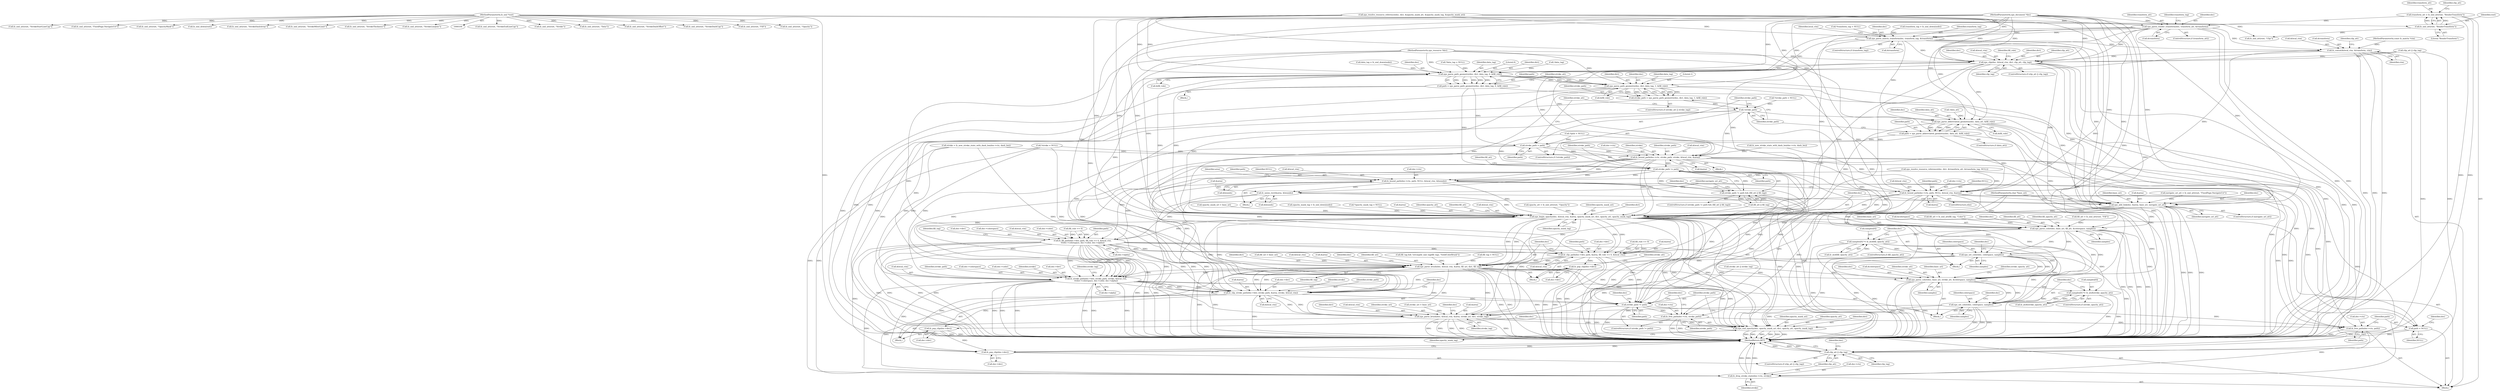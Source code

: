 digraph "0_ghostscript_60dabde18d7fe12b19da8b509bdfee9cc886aafc_3@pointer" {
"1000185" [label="(Call,transform_att = fz_xml_att(root, \"RenderTransform\"))"];
"1000187" [label="(Call,fz_xml_att(root, \"RenderTransform\"))"];
"1000109" [label="(MethodParameterIn,fz_xml *root)"];
"1000652" [label="(Call,xps_parse_render_transform(doc, transform_att, &transform))"];
"1000659" [label="(Call,xps_parse_matrix_transform(doc, transform_tag, &transform))"];
"1000664" [label="(Call,fz_concat(&local_ctm, &transform, ctm))"];
"1000674" [label="(Call,xps_clip(doc, &local_ctm, dict, clip_att, clip_tag))"];
"1000688" [label="(Call,xps_parse_abbreviated_geometry(doc, data_att, &fill_rule))"];
"1000686" [label="(Call,path = xps_parse_abbreviated_geometry(doc, data_att, &fill_rule))"];
"1000722" [label="(Call,stroke_path = path)"];
"1000730" [label="(Call,fz_bound_path(doc->ctx, stroke_path, stroke, &local_ctm, &area))"];
"1000742" [label="(Call,stroke_path != path)"];
"1000741" [label="(Call,stroke_path != path && (fill_att || fill_tag))"];
"1000750" [label="(Call,fz_bound_path(doc->ctx, path, NULL, &local_ctm, &bounds))"];
"1000760" [label="(Call,fz_union_rect(&area, &bounds))"];
"1000778" [label="(Call,xps_add_link(doc, &area, base_uri, navigate_uri_att))"];
"1000784" [label="(Call,xps_begin_opacity(doc, &local_ctm, &area, opacity_mask_uri, dict, opacity_att, opacity_mask_tag))"];
"1000797" [label="(Call,xps_parse_color(doc, base_uri, fill_att, &colorspace, samples))"];
"1000806" [label="(Call,samples[0] *= fz_atof(fill_opacity_att))"];
"1000812" [label="(Call,xps_set_color(doc, colorspace, samples))"];
"1000850" [label="(Call,xps_parse_brush(doc, &local_ctm, &area, fill_uri, dict, fill_tag))"];
"1000866" [label="(Call,xps_parse_color(doc, base_uri, stroke_att, &colorspace, samples))"];
"1000875" [label="(Call,samples[0] *= fz_atof(stroke_opacity_att))"];
"1000881" [label="(Call,xps_set_color(doc, colorspace, samples))"];
"1000915" [label="(Call,xps_parse_brush(doc, &local_ctm, &area, stroke_uri, dict, stroke_tag))"];
"1000928" [label="(Call,xps_end_opacity(doc, opacity_mask_uri, dict, opacity_att, opacity_mask_tag))"];
"1000885" [label="(Call,fz_stroke_path(doc->dev, stroke_path, stroke, &local_ctm,\n\t\t\tdoc->colorspace, doc->color, doc->alpha))"];
"1000905" [label="(Call,fz_clip_stroke_path(doc->dev, stroke_path, &area, stroke, &local_ctm))"];
"1000924" [label="(Call,fz_pop_clip(doc->dev))"];
"1000960" [label="(Call,fz_pop_clip(doc->dev))"];
"1000935" [label="(Call,stroke_path != path)"];
"1000938" [label="(Call,fz_free_path(doc->ctx, stroke_path))"];
"1000943" [label="(Call,fz_free_path(doc->ctx, path))"];
"1000951" [label="(Call,fz_drop_stroke_state(doc->ctx, stroke))"];
"1000816" [label="(Call,fz_fill_path(doc->dev, path, fill_rule == 0, &local_ctm,\n\t\t\tdoc->colorspace, doc->color, doc->alpha))"];
"1000838" [label="(Call,fz_clip_path(doc->dev, path, &area, fill_rule == 0, &local_ctm))"];
"1000859" [label="(Call,fz_pop_clip(doc->dev))"];
"1000948" [label="(Call,path = NULL)"];
"1000766" [label="(Call,fz_bound_path(doc->ctx, path, NULL, &local_ctm, &area))"];
"1000699" [label="(Call,xps_parse_path_geometry(doc, dict, data_tag, 0, &fill_rule))"];
"1000697" [label="(Call,path = xps_parse_path_geometry(doc, dict, data_tag, 0, &fill_rule))"];
"1000712" [label="(Call,xps_parse_path_geometry(doc, dict, data_tag, 1, &fill_rule))"];
"1000710" [label="(Call,stroke_path = xps_parse_path_geometry(doc, dict, data_tag, 1, &fill_rule))"];
"1000720" [label="(Call,!stroke_path)"];
"1000957" [label="(Call,clip_att || clip_tag)"];
"1000422" [label="(Call,fill_tag = NULL)"];
"1000869" [label="(Identifier,stroke_att)"];
"1000227" [label="(Call,fz_xml_att(root, \"StrokeDashCap\"))"];
"1000731" [label="(Call,doc->ctx)"];
"1000700" [label="(Identifier,doc)"];
"1000171" [label="(Call,*path = NULL)"];
"1000686" [label="(Call,path = xps_parse_abbreviated_geometry(doc, data_att, &fill_rule))"];
"1000795" [label="(Identifier,fill_att)"];
"1000202" [label="(Call,fz_xml_att(root, \"Fill\"))"];
"1000930" [label="(Identifier,opacity_mask_uri)"];
"1000786" [label="(Call,&local_ctm)"];
"1000672" [label="(Identifier,clip_att)"];
"1000387" [label="(Call,xps_resolve_resource_reference(doc, dict, &opacity_mask_att, &opacity_mask_tag, &opacity_mask_uri))"];
"1000919" [label="(Call,&area)"];
"1000960" [label="(Call,fz_pop_clip(doc->dev))"];
"1000687" [label="(Identifier,path)"];
"1000689" [label="(Identifier,doc)"];
"1000726" [label="(Call,stroke_att || stroke_tag)"];
"1000829" [label="(Call,doc->color)"];
"1000400" [label="(Call,!data_tag)"];
"1000799" [label="(Identifier,base_uri)"];
"1000925" [label="(Call,doc->dev)"];
"1000868" [label="(Identifier,base_uri)"];
"1000782" [label="(Identifier,base_uri)"];
"1000765" [label="(ControlStructure,else)"];
"1000780" [label="(Call,&area)"];
"1000876" [label="(Call,samples[0])"];
"1000212" [label="(Call,fz_xml_att(root, \"Opacity\"))"];
"1000210" [label="(Call,opacity_att = fz_xml_att(root, \"Opacity\"))"];
"1000783" [label="(Identifier,navigate_uri_att)"];
"1000932" [label="(Identifier,opacity_att)"];
"1000821" [label="(Call,fill_rule == 0)"];
"1000912" [label="(Identifier,stroke)"];
"1000727" [label="(Identifier,stroke_att)"];
"1000922" [label="(Identifier,dict)"];
"1000242" [label="(Call,fz_xml_att(root, \"StrokeStartLineCap\"))"];
"1000884" [label="(Identifier,samples)"];
"1000262" [label="(Call,fz_xml_att(root, \"FixedPage.NavigateUri\"))"];
"1000859" [label="(Call,fz_pop_clip(doc->dev))"];
"1000186" [label="(Identifier,transform_att)"];
"1000674" [label="(Call,xps_clip(doc, &local_ctm, dict, clip_att, clip_tag))"];
"1000336" [label="(Call,fill_uri = base_uri)"];
"1000813" [label="(Identifier,doc)"];
"1000909" [label="(Identifier,stroke_path)"];
"1000785" [label="(Identifier,doc)"];
"1000260" [label="(Call,navigate_uri_att = fz_xml_att(root, \"FixedPage.NavigateUri\"))"];
"1000893" [label="(Call,doc->colorspace)"];
"1000188" [label="(Identifier,root)"];
"1000742" [label="(Call,stroke_path != path)"];
"1000820" [label="(Identifier,path)"];
"1000904" [label="(Block,)"];
"1000187" [label="(Call,fz_xml_att(root, \"RenderTransform\"))"];
"1000723" [label="(Identifier,stroke_path)"];
"1000200" [label="(Call,fill_att = fz_xml_att(root, \"Fill\"))"];
"1000864" [label="(Identifier,stroke_att)"];
"1000106" [label="(MethodParameterIn,const fz_matrix *ctm)"];
"1000950" [label="(Identifier,NULL)"];
"1000949" [label="(Identifier,path)"];
"1000937" [label="(Identifier,path)"];
"1000807" [label="(Call,samples[0])"];
"1000947" [label="(Identifier,path)"];
"1000910" [label="(Call,&area)"];
"1000778" [label="(Call,xps_add_link(doc, &area, base_uri, navigate_uri_att))"];
"1000896" [label="(Call,doc->color)"];
"1000944" [label="(Call,doc->ctx)"];
"1000736" [label="(Call,&local_ctm)"];
"1000890" [label="(Identifier,stroke)"];
"1000722" [label="(Call,stroke_path = path)"];
"1000866" [label="(Call,xps_parse_color(doc, base_uri, stroke_att, &colorspace, samples))"];
"1000815" [label="(Identifier,samples)"];
"1000934" [label="(ControlStructure,if (stroke_path != path))"];
"1000852" [label="(Call,&local_ctm)"];
"1000774" [label="(Call,&area)"];
"1000790" [label="(Identifier,opacity_mask_uri)"];
"1000743" [label="(Identifier,stroke_path)"];
"1000886" [label="(Call,doc->dev)"];
"1000758" [label="(Call,&bounds)"];
"1000217" [label="(Call,fz_xml_att(root, \"OpacityMask\"))"];
"1000836" [label="(Identifier,fill_tag)"];
"1000839" [label="(Call,doc->dev)"];
"1000361" [label="(Call,xps_resolve_resource_reference(doc, dict, &transform_att, &transform_tag, NULL))"];
"1000791" [label="(Identifier,dict)"];
"1000697" [label="(Call,path = xps_parse_path_geometry(doc, dict, data_tag, 0, &fill_rule))"];
"1000955" [label="(Identifier,stroke)"];
"1000744" [label="(Identifier,path)"];
"1000678" [label="(Identifier,dict)"];
"1000817" [label="(Call,doc->dev)"];
"1000763" [label="(Call,&bounds)"];
"1000716" [label="(Literal,1)"];
"1000708" [label="(Identifier,stroke_att)"];
"1000838" [label="(Call,fz_clip_path(doc->dev, path, &area, fill_rule == 0, &local_ctm))"];
"1000903" [label="(Identifier,stroke_tag)"];
"1000268" [label="(Call,fz_xml_down(root))"];
"1000933" [label="(Identifier,opacity_mask_tag)"];
"1000684" [label="(ControlStructure,if (data_att))"];
"1000666" [label="(Identifier,local_ctm)"];
"1000751" [label="(Call,doc->ctx)"];
"1000688" [label="(Call,xps_parse_abbreviated_geometry(doc, data_att, &fill_rule))"];
"1000662" [label="(Call,&transform)"];
"1000676" [label="(Call,&local_ctm)"];
"1000691" [label="(Call,&fill_rule)"];
"1000810" [label="(Call,fz_atof(fill_opacity_att))"];
"1000696" [label="(Block,)"];
"1000854" [label="(Call,&area)"];
"1000766" [label="(Call,fz_bound_path(doc->ctx, path, NULL, &local_ctm, &area))"];
"1000710" [label="(Call,stroke_path = xps_parse_path_geometry(doc, dict, data_tag, 1, &fill_rule))"];
"1000175" [label="(Call,*stroke_path = NULL)"];
"1000657" [label="(ControlStructure,if (transform_tag))"];
"1000929" [label="(Identifier,doc)"];
"1000342" [label="(Call,opacity_mask_uri = base_uri)"];
"1000712" [label="(Call,xps_parse_path_geometry(doc, dict, data_tag, 1, &fill_rule))"];
"1000883" [label="(Identifier,colorspace)"];
"1000745" [label="(Call,fill_att || fill_tag)"];
"1000762" [label="(Identifier,area)"];
"1000292" [label="(Call,opacity_mask_tag = fz_xml_down(node))"];
"1000717" [label="(Call,&fill_rule)"];
"1000754" [label="(Identifier,path)"];
"1000891" [label="(Call,&local_ctm)"];
"1000845" [label="(Call,fill_rule == 0)"];
"1000713" [label="(Identifier,doc)"];
"1000704" [label="(Call,&fill_rule)"];
"1000485" [label="(Call,stroke = fz_new_stroke_state_with_dash_len(doc->ctx, dash_len))"];
"1000143" [label="(Call,*opacity_mask_tag = NULL)"];
"1000665" [label="(Call,&local_ctm)"];
"1000724" [label="(Identifier,path)"];
"1000777" [label="(Identifier,navigate_uri_att)"];
"1000654" [label="(Identifier,transform_att)"];
"1000861" [label="(Identifier,doc)"];
"1000942" [label="(Identifier,stroke_path)"];
"1000915" [label="(Call,xps_parse_brush(doc, &local_ctm, &area, stroke_uri, dict, stroke_tag))"];
"1000222" [label="(Call,fz_xml_att(root, \"StrokeDashArray\"))"];
"1000680" [label="(Identifier,clip_tag)"];
"1000719" [label="(ControlStructure,if (!stroke_path))"];
"1000720" [label="(Call,!stroke_path)"];
"1000748" [label="(Block,)"];
"1000735" [label="(Identifier,stroke)"];
"1000945" [label="(Identifier,doc)"];
"1000772" [label="(Call,&local_ctm)"];
"1000711" [label="(Identifier,stroke_path)"];
"1000729" [label="(Block,)"];
"1000875" [label="(Call,samples[0] *= fz_atof(stroke_opacity_att))"];
"1000887" [label="(Identifier,doc)"];
"1000906" [label="(Call,doc->dev)"];
"1000740" [label="(ControlStructure,if (stroke_path != path && (fill_att || fill_tag)))"];
"1000837" [label="(Block,)"];
"1000940" [label="(Identifier,doc)"];
"1000109" [label="(MethodParameterIn,fz_xml *root)"];
"1000928" [label="(Call,xps_end_opacity(doc, opacity_mask_uri, dict, opacity_att, opacity_mask_tag))"];
"1000682" [label="(Identifier,fill_rule)"];
"1000252" [label="(Call,fz_xml_att(root, \"StrokeMiterLimit\"))"];
"1000755" [label="(Identifier,NULL)"];
"1000801" [label="(Call,&colorspace)"];
"1000826" [label="(Call,doc->colorspace)"];
"1000339" [label="(Call,stroke_uri = base_uri)"];
"1000690" [label="(Identifier,data_att)"];
"1000850" [label="(Call,xps_parse_brush(doc, &local_ctm, &area, fill_uri, dict, fill_tag))"];
"1000804" [label="(ControlStructure,if (fill_opacity_att))"];
"1000926" [label="(Identifier,doc)"];
"1000741" [label="(Call,stroke_path != path && (fill_att || fill_tag))"];
"1000905" [label="(Call,fz_clip_stroke_path(doc->dev, stroke_path, &area, stroke, &local_ctm))"];
"1000752" [label="(Identifier,doc)"];
"1000952" [label="(Call,doc->ctx)"];
"1000699" [label="(Call,xps_parse_path_geometry(doc, dict, data_tag, 0, &fill_rule))"];
"1000734" [label="(Identifier,stroke_path)"];
"1000164" [label="(Call,*stroke = NULL)"];
"1000750" [label="(Call,fz_bound_path(doc->ctx, path, NULL, &local_ctm, &bounds))"];
"1000779" [label="(Identifier,doc)"];
"1000706" [label="(ControlStructure,if (stroke_att || stroke_tag))"];
"1000698" [label="(Identifier,path)"];
"1000669" [label="(Identifier,ctm)"];
"1000332" [label="(Call,data_tag = fz_xml_down(node))"];
"1000865" [label="(Block,)"];
"1000192" [label="(Call,fz_xml_att(root, \"Clip\"))"];
"1000667" [label="(Call,&transform)"];
"1000818" [label="(Identifier,doc)"];
"1000784" [label="(Call,xps_begin_opacity(doc, &local_ctm, &area, opacity_mask_uri, dict, opacity_att, opacity_mask_tag))"];
"1000105" [label="(MethodParameterIn,xps_document *doc)"];
"1000948" [label="(Call,path = NULL)"];
"1000899" [label="(Call,doc->alpha)"];
"1000257" [label="(Call,fz_xml_att(root, \"StrokeThickness\"))"];
"1000879" [label="(Call,fz_atof(stroke_opacity_att))"];
"1000761" [label="(Call,&area)"];
"1000417" [label="(Call,fill_att = fz_xml_att(fill_tag, \"Color\"))"];
"1000953" [label="(Identifier,doc)"];
"1000131" [label="(Call,*data_tag = NULL)"];
"1000889" [label="(Identifier,stroke_path)"];
"1000951" [label="(Call,fz_drop_stroke_state(doc->ctx, stroke))"];
"1000793" [label="(Identifier,opacity_mask_tag)"];
"1000848" [label="(Call,&local_ctm)"];
"1000939" [label="(Call,doc->ctx)"];
"1000923" [label="(Identifier,stroke_tag)"];
"1000123" [label="(Call,*transform_tag = NULL)"];
"1000398" [label="(Call,!data_att)"];
"1000816" [label="(Call,fz_fill_path(doc->dev, path, fill_rule == 0, &local_ctm,\n\t\t\tdoc->colorspace, doc->color, doc->alpha))"];
"1000856" [label="(Identifier,fill_uri)"];
"1000788" [label="(Call,&area)"];
"1000792" [label="(Identifier,opacity_att)"];
"1000798" [label="(Identifier,doc)"];
"1000702" [label="(Identifier,data_tag)"];
"1000924" [label="(Call,fz_pop_clip(doc->dev))"];
"1000237" [label="(Call,fz_xml_att(root, \"StrokeEndLineCap\"))"];
"1000882" [label="(Identifier,doc)"];
"1000703" [label="(Literal,0)"];
"1000814" [label="(Identifier,colorspace)"];
"1000881" [label="(Call,xps_set_color(doc, colorspace, samples))"];
"1000916" [label="(Identifier,doc)"];
"1000207" [label="(Call,fz_xml_att(root, \"Stroke\"))"];
"1000943" [label="(Call,fz_free_path(doc->ctx, path))"];
"1000800" [label="(Identifier,fill_att)"];
"1000185" [label="(Call,transform_att = fz_xml_att(root, \"RenderTransform\"))"];
"1000770" [label="(Identifier,path)"];
"1000885" [label="(Call,fz_stroke_path(doc->dev, stroke_path, stroke, &local_ctm,\n\t\t\tdoc->colorspace, doc->color, doc->alpha))"];
"1000858" [label="(Identifier,fill_tag)"];
"1000760" [label="(Call,fz_union_rect(&area, &bounds))"];
"1000805" [label="(Identifier,fill_opacity_att)"];
"1000404" [label="(Call,fill_tag && !strcmp(fz_xml_tag(fill_tag), \"SolidColorBrush\"))"];
"1000730" [label="(Call,fz_bound_path(doc->ctx, stroke_path, stroke, &local_ctm, &area))"];
"1000832" [label="(Call,doc->alpha)"];
"1000652" [label="(Call,xps_parse_render_transform(doc, transform_att, &transform))"];
"1000659" [label="(Call,xps_parse_matrix_transform(doc, transform_tag, &transform))"];
"1000664" [label="(Call,fz_concat(&local_ctm, &transform, ctm))"];
"1000197" [label="(Call,fz_xml_att(root, \"Data\"))"];
"1000660" [label="(Identifier,doc)"];
"1000958" [label="(Identifier,clip_att)"];
"1000796" [label="(Block,)"];
"1000806" [label="(Call,samples[0] *= fz_atof(fill_opacity_att))"];
"1000803" [label="(Identifier,samples)"];
"1000913" [label="(Call,&local_ctm)"];
"1000189" [label="(Literal,\"RenderTransform\")"];
"1000961" [label="(Call,doc->dev)"];
"1000232" [label="(Call,fz_xml_att(root, \"StrokeDashOffset\"))"];
"1000959" [label="(Identifier,clip_tag)"];
"1000873" [label="(ControlStructure,if (stroke_opacity_att))"];
"1000282" [label="(Call,transform_tag = fz_xml_down(node))"];
"1000851" [label="(Identifier,doc)"];
"1000964" [label="(MethodReturn,RET)"];
"1000714" [label="(Identifier,dict)"];
"1000936" [label="(Identifier,stroke_path)"];
"1000872" [label="(Identifier,samples)"];
"1000962" [label="(Identifier,doc)"];
"1000107" [label="(MethodParameterIn,char *base_uri)"];
"1000671" [label="(Call,clip_att || clip_tag)"];
"1000655" [label="(Call,&transform)"];
"1000746" [label="(Identifier,fill_att)"];
"1000917" [label="(Call,&local_ctm)"];
"1000767" [label="(Call,doc->ctx)"];
"1000721" [label="(Identifier,stroke_path)"];
"1000957" [label="(Call,clip_att || clip_tag)"];
"1000191" [label="(Identifier,clip_att)"];
"1000650" [label="(ControlStructure,if (transform_att))"];
"1000935" [label="(Call,stroke_path != path)"];
"1000797" [label="(Call,xps_parse_color(doc, base_uri, fill_att, &colorspace, samples))"];
"1000658" [label="(Identifier,transform_tag)"];
"1000661" [label="(Identifier,transform_tag)"];
"1000756" [label="(Call,&local_ctm)"];
"1000874" [label="(Identifier,stroke_opacity_att)"];
"1000931" [label="(Identifier,dict)"];
"1000247" [label="(Call,fz_xml_att(root, \"StrokeLineJoin\"))"];
"1000771" [label="(Identifier,NULL)"];
"1000843" [label="(Call,&area)"];
"1000857" [label="(Identifier,dict)"];
"1000867" [label="(Identifier,doc)"];
"1000824" [label="(Call,&local_ctm)"];
"1000701" [label="(Identifier,dict)"];
"1000842" [label="(Identifier,path)"];
"1000860" [label="(Call,doc->dev)"];
"1000679" [label="(Identifier,clip_att)"];
"1000108" [label="(MethodParameterIn,xps_resource *dict)"];
"1000738" [label="(Call,&area)"];
"1000938" [label="(Call,fz_free_path(doc->ctx, stroke_path))"];
"1000870" [label="(Call,&colorspace)"];
"1000921" [label="(Identifier,stroke_uri)"];
"1000670" [label="(ControlStructure,if (clip_att || clip_tag))"];
"1000675" [label="(Identifier,doc)"];
"1000487" [label="(Call,fz_new_stroke_state_with_dash_len(doc->ctx, dash_len))"];
"1000653" [label="(Identifier,doc)"];
"1000956" [label="(ControlStructure,if (clip_att || clip_tag))"];
"1000715" [label="(Identifier,data_tag)"];
"1000812" [label="(Call,xps_set_color(doc, colorspace, samples))"];
"1000776" [label="(ControlStructure,if (navigate_uri_att))"];
"1000110" [label="(Block,)"];
"1000185" -> "1000110"  [label="AST: "];
"1000185" -> "1000187"  [label="CFG: "];
"1000186" -> "1000185"  [label="AST: "];
"1000187" -> "1000185"  [label="AST: "];
"1000191" -> "1000185"  [label="CFG: "];
"1000185" -> "1000964"  [label="DDG: "];
"1000185" -> "1000964"  [label="DDG: "];
"1000187" -> "1000185"  [label="DDG: "];
"1000187" -> "1000185"  [label="DDG: "];
"1000185" -> "1000652"  [label="DDG: "];
"1000187" -> "1000189"  [label="CFG: "];
"1000188" -> "1000187"  [label="AST: "];
"1000189" -> "1000187"  [label="AST: "];
"1000109" -> "1000187"  [label="DDG: "];
"1000187" -> "1000192"  [label="DDG: "];
"1000109" -> "1000104"  [label="AST: "];
"1000109" -> "1000964"  [label="DDG: "];
"1000109" -> "1000192"  [label="DDG: "];
"1000109" -> "1000197"  [label="DDG: "];
"1000109" -> "1000202"  [label="DDG: "];
"1000109" -> "1000207"  [label="DDG: "];
"1000109" -> "1000212"  [label="DDG: "];
"1000109" -> "1000217"  [label="DDG: "];
"1000109" -> "1000222"  [label="DDG: "];
"1000109" -> "1000227"  [label="DDG: "];
"1000109" -> "1000232"  [label="DDG: "];
"1000109" -> "1000237"  [label="DDG: "];
"1000109" -> "1000242"  [label="DDG: "];
"1000109" -> "1000247"  [label="DDG: "];
"1000109" -> "1000252"  [label="DDG: "];
"1000109" -> "1000257"  [label="DDG: "];
"1000109" -> "1000262"  [label="DDG: "];
"1000109" -> "1000268"  [label="DDG: "];
"1000652" -> "1000650"  [label="AST: "];
"1000652" -> "1000655"  [label="CFG: "];
"1000653" -> "1000652"  [label="AST: "];
"1000654" -> "1000652"  [label="AST: "];
"1000655" -> "1000652"  [label="AST: "];
"1000658" -> "1000652"  [label="CFG: "];
"1000652" -> "1000964"  [label="DDG: "];
"1000652" -> "1000964"  [label="DDG: "];
"1000387" -> "1000652"  [label="DDG: "];
"1000105" -> "1000652"  [label="DDG: "];
"1000652" -> "1000659"  [label="DDG: "];
"1000652" -> "1000659"  [label="DDG: "];
"1000652" -> "1000664"  [label="DDG: "];
"1000652" -> "1000674"  [label="DDG: "];
"1000652" -> "1000688"  [label="DDG: "];
"1000652" -> "1000699"  [label="DDG: "];
"1000652" -> "1000778"  [label="DDG: "];
"1000652" -> "1000784"  [label="DDG: "];
"1000659" -> "1000657"  [label="AST: "];
"1000659" -> "1000662"  [label="CFG: "];
"1000660" -> "1000659"  [label="AST: "];
"1000661" -> "1000659"  [label="AST: "];
"1000662" -> "1000659"  [label="AST: "];
"1000666" -> "1000659"  [label="CFG: "];
"1000659" -> "1000964"  [label="DDG: "];
"1000659" -> "1000964"  [label="DDG: "];
"1000387" -> "1000659"  [label="DDG: "];
"1000105" -> "1000659"  [label="DDG: "];
"1000282" -> "1000659"  [label="DDG: "];
"1000123" -> "1000659"  [label="DDG: "];
"1000659" -> "1000664"  [label="DDG: "];
"1000659" -> "1000674"  [label="DDG: "];
"1000659" -> "1000688"  [label="DDG: "];
"1000659" -> "1000699"  [label="DDG: "];
"1000659" -> "1000778"  [label="DDG: "];
"1000659" -> "1000784"  [label="DDG: "];
"1000664" -> "1000110"  [label="AST: "];
"1000664" -> "1000669"  [label="CFG: "];
"1000665" -> "1000664"  [label="AST: "];
"1000667" -> "1000664"  [label="AST: "];
"1000669" -> "1000664"  [label="AST: "];
"1000672" -> "1000664"  [label="CFG: "];
"1000664" -> "1000964"  [label="DDG: "];
"1000664" -> "1000964"  [label="DDG: "];
"1000664" -> "1000964"  [label="DDG: "];
"1000106" -> "1000664"  [label="DDG: "];
"1000664" -> "1000674"  [label="DDG: "];
"1000664" -> "1000730"  [label="DDG: "];
"1000664" -> "1000766"  [label="DDG: "];
"1000674" -> "1000670"  [label="AST: "];
"1000674" -> "1000680"  [label="CFG: "];
"1000675" -> "1000674"  [label="AST: "];
"1000676" -> "1000674"  [label="AST: "];
"1000678" -> "1000674"  [label="AST: "];
"1000679" -> "1000674"  [label="AST: "];
"1000680" -> "1000674"  [label="AST: "];
"1000682" -> "1000674"  [label="CFG: "];
"1000674" -> "1000964"  [label="DDG: "];
"1000387" -> "1000674"  [label="DDG: "];
"1000387" -> "1000674"  [label="DDG: "];
"1000105" -> "1000674"  [label="DDG: "];
"1000108" -> "1000674"  [label="DDG: "];
"1000671" -> "1000674"  [label="DDG: "];
"1000671" -> "1000674"  [label="DDG: "];
"1000674" -> "1000688"  [label="DDG: "];
"1000674" -> "1000699"  [label="DDG: "];
"1000674" -> "1000699"  [label="DDG: "];
"1000674" -> "1000730"  [label="DDG: "];
"1000674" -> "1000766"  [label="DDG: "];
"1000674" -> "1000778"  [label="DDG: "];
"1000674" -> "1000784"  [label="DDG: "];
"1000674" -> "1000784"  [label="DDG: "];
"1000674" -> "1000957"  [label="DDG: "];
"1000674" -> "1000957"  [label="DDG: "];
"1000688" -> "1000686"  [label="AST: "];
"1000688" -> "1000691"  [label="CFG: "];
"1000689" -> "1000688"  [label="AST: "];
"1000690" -> "1000688"  [label="AST: "];
"1000691" -> "1000688"  [label="AST: "];
"1000686" -> "1000688"  [label="CFG: "];
"1000688" -> "1000964"  [label="DDG: "];
"1000688" -> "1000964"  [label="DDG: "];
"1000688" -> "1000686"  [label="DDG: "];
"1000688" -> "1000686"  [label="DDG: "];
"1000688" -> "1000686"  [label="DDG: "];
"1000387" -> "1000688"  [label="DDG: "];
"1000105" -> "1000688"  [label="DDG: "];
"1000398" -> "1000688"  [label="DDG: "];
"1000688" -> "1000778"  [label="DDG: "];
"1000688" -> "1000784"  [label="DDG: "];
"1000686" -> "1000684"  [label="AST: "];
"1000687" -> "1000686"  [label="AST: "];
"1000721" -> "1000686"  [label="CFG: "];
"1000686" -> "1000964"  [label="DDG: "];
"1000686" -> "1000722"  [label="DDG: "];
"1000686" -> "1000742"  [label="DDG: "];
"1000686" -> "1000766"  [label="DDG: "];
"1000722" -> "1000719"  [label="AST: "];
"1000722" -> "1000724"  [label="CFG: "];
"1000723" -> "1000722"  [label="AST: "];
"1000724" -> "1000722"  [label="AST: "];
"1000727" -> "1000722"  [label="CFG: "];
"1000171" -> "1000722"  [label="DDG: "];
"1000697" -> "1000722"  [label="DDG: "];
"1000722" -> "1000730"  [label="DDG: "];
"1000722" -> "1000885"  [label="DDG: "];
"1000722" -> "1000905"  [label="DDG: "];
"1000722" -> "1000935"  [label="DDG: "];
"1000730" -> "1000729"  [label="AST: "];
"1000730" -> "1000738"  [label="CFG: "];
"1000731" -> "1000730"  [label="AST: "];
"1000734" -> "1000730"  [label="AST: "];
"1000735" -> "1000730"  [label="AST: "];
"1000736" -> "1000730"  [label="AST: "];
"1000738" -> "1000730"  [label="AST: "];
"1000743" -> "1000730"  [label="CFG: "];
"1000730" -> "1000964"  [label="DDG: "];
"1000487" -> "1000730"  [label="DDG: "];
"1000720" -> "1000730"  [label="DDG: "];
"1000485" -> "1000730"  [label="DDG: "];
"1000164" -> "1000730"  [label="DDG: "];
"1000730" -> "1000742"  [label="DDG: "];
"1000730" -> "1000750"  [label="DDG: "];
"1000730" -> "1000750"  [label="DDG: "];
"1000730" -> "1000760"  [label="DDG: "];
"1000730" -> "1000778"  [label="DDG: "];
"1000730" -> "1000784"  [label="DDG: "];
"1000730" -> "1000784"  [label="DDG: "];
"1000730" -> "1000885"  [label="DDG: "];
"1000730" -> "1000905"  [label="DDG: "];
"1000730" -> "1000938"  [label="DDG: "];
"1000730" -> "1000943"  [label="DDG: "];
"1000730" -> "1000951"  [label="DDG: "];
"1000742" -> "1000741"  [label="AST: "];
"1000742" -> "1000744"  [label="CFG: "];
"1000743" -> "1000742"  [label="AST: "];
"1000744" -> "1000742"  [label="AST: "];
"1000746" -> "1000742"  [label="CFG: "];
"1000741" -> "1000742"  [label="CFG: "];
"1000742" -> "1000741"  [label="DDG: "];
"1000742" -> "1000741"  [label="DDG: "];
"1000697" -> "1000742"  [label="DDG: "];
"1000171" -> "1000742"  [label="DDG: "];
"1000742" -> "1000750"  [label="DDG: "];
"1000742" -> "1000816"  [label="DDG: "];
"1000742" -> "1000838"  [label="DDG: "];
"1000742" -> "1000885"  [label="DDG: "];
"1000742" -> "1000905"  [label="DDG: "];
"1000742" -> "1000935"  [label="DDG: "];
"1000742" -> "1000935"  [label="DDG: "];
"1000741" -> "1000740"  [label="AST: "];
"1000741" -> "1000745"  [label="CFG: "];
"1000745" -> "1000741"  [label="AST: "];
"1000752" -> "1000741"  [label="CFG: "];
"1000777" -> "1000741"  [label="CFG: "];
"1000741" -> "1000964"  [label="DDG: "];
"1000741" -> "1000964"  [label="DDG: "];
"1000745" -> "1000741"  [label="DDG: "];
"1000745" -> "1000741"  [label="DDG: "];
"1000750" -> "1000748"  [label="AST: "];
"1000750" -> "1000758"  [label="CFG: "];
"1000751" -> "1000750"  [label="AST: "];
"1000754" -> "1000750"  [label="AST: "];
"1000755" -> "1000750"  [label="AST: "];
"1000756" -> "1000750"  [label="AST: "];
"1000758" -> "1000750"  [label="AST: "];
"1000762" -> "1000750"  [label="CFG: "];
"1000750" -> "1000964"  [label="DDG: "];
"1000361" -> "1000750"  [label="DDG: "];
"1000750" -> "1000760"  [label="DDG: "];
"1000750" -> "1000784"  [label="DDG: "];
"1000750" -> "1000816"  [label="DDG: "];
"1000750" -> "1000838"  [label="DDG: "];
"1000750" -> "1000935"  [label="DDG: "];
"1000750" -> "1000938"  [label="DDG: "];
"1000750" -> "1000943"  [label="DDG: "];
"1000750" -> "1000948"  [label="DDG: "];
"1000760" -> "1000748"  [label="AST: "];
"1000760" -> "1000763"  [label="CFG: "];
"1000761" -> "1000760"  [label="AST: "];
"1000763" -> "1000760"  [label="AST: "];
"1000777" -> "1000760"  [label="CFG: "];
"1000760" -> "1000964"  [label="DDG: "];
"1000760" -> "1000964"  [label="DDG: "];
"1000760" -> "1000778"  [label="DDG: "];
"1000760" -> "1000784"  [label="DDG: "];
"1000778" -> "1000776"  [label="AST: "];
"1000778" -> "1000783"  [label="CFG: "];
"1000779" -> "1000778"  [label="AST: "];
"1000780" -> "1000778"  [label="AST: "];
"1000782" -> "1000778"  [label="AST: "];
"1000783" -> "1000778"  [label="AST: "];
"1000785" -> "1000778"  [label="CFG: "];
"1000778" -> "1000964"  [label="DDG: "];
"1000778" -> "1000964"  [label="DDG: "];
"1000778" -> "1000964"  [label="DDG: "];
"1000699" -> "1000778"  [label="DDG: "];
"1000387" -> "1000778"  [label="DDG: "];
"1000712" -> "1000778"  [label="DDG: "];
"1000105" -> "1000778"  [label="DDG: "];
"1000766" -> "1000778"  [label="DDG: "];
"1000107" -> "1000778"  [label="DDG: "];
"1000260" -> "1000778"  [label="DDG: "];
"1000778" -> "1000784"  [label="DDG: "];
"1000778" -> "1000784"  [label="DDG: "];
"1000778" -> "1000797"  [label="DDG: "];
"1000778" -> "1000866"  [label="DDG: "];
"1000784" -> "1000110"  [label="AST: "];
"1000784" -> "1000793"  [label="CFG: "];
"1000785" -> "1000784"  [label="AST: "];
"1000786" -> "1000784"  [label="AST: "];
"1000788" -> "1000784"  [label="AST: "];
"1000790" -> "1000784"  [label="AST: "];
"1000791" -> "1000784"  [label="AST: "];
"1000792" -> "1000784"  [label="AST: "];
"1000793" -> "1000784"  [label="AST: "];
"1000795" -> "1000784"  [label="CFG: "];
"1000784" -> "1000964"  [label="DDG: "];
"1000784" -> "1000964"  [label="DDG: "];
"1000784" -> "1000964"  [label="DDG: "];
"1000699" -> "1000784"  [label="DDG: "];
"1000699" -> "1000784"  [label="DDG: "];
"1000387" -> "1000784"  [label="DDG: "];
"1000387" -> "1000784"  [label="DDG: "];
"1000712" -> "1000784"  [label="DDG: "];
"1000712" -> "1000784"  [label="DDG: "];
"1000105" -> "1000784"  [label="DDG: "];
"1000766" -> "1000784"  [label="DDG: "];
"1000766" -> "1000784"  [label="DDG: "];
"1000342" -> "1000784"  [label="DDG: "];
"1000108" -> "1000784"  [label="DDG: "];
"1000210" -> "1000784"  [label="DDG: "];
"1000292" -> "1000784"  [label="DDG: "];
"1000143" -> "1000784"  [label="DDG: "];
"1000784" -> "1000797"  [label="DDG: "];
"1000784" -> "1000816"  [label="DDG: "];
"1000784" -> "1000838"  [label="DDG: "];
"1000784" -> "1000838"  [label="DDG: "];
"1000784" -> "1000850"  [label="DDG: "];
"1000784" -> "1000850"  [label="DDG: "];
"1000784" -> "1000866"  [label="DDG: "];
"1000784" -> "1000885"  [label="DDG: "];
"1000784" -> "1000905"  [label="DDG: "];
"1000784" -> "1000905"  [label="DDG: "];
"1000784" -> "1000915"  [label="DDG: "];
"1000784" -> "1000915"  [label="DDG: "];
"1000784" -> "1000928"  [label="DDG: "];
"1000784" -> "1000928"  [label="DDG: "];
"1000784" -> "1000928"  [label="DDG: "];
"1000784" -> "1000928"  [label="DDG: "];
"1000784" -> "1000928"  [label="DDG: "];
"1000797" -> "1000796"  [label="AST: "];
"1000797" -> "1000803"  [label="CFG: "];
"1000798" -> "1000797"  [label="AST: "];
"1000799" -> "1000797"  [label="AST: "];
"1000800" -> "1000797"  [label="AST: "];
"1000801" -> "1000797"  [label="AST: "];
"1000803" -> "1000797"  [label="AST: "];
"1000805" -> "1000797"  [label="CFG: "];
"1000797" -> "1000964"  [label="DDG: "];
"1000797" -> "1000964"  [label="DDG: "];
"1000797" -> "1000964"  [label="DDG: "];
"1000797" -> "1000964"  [label="DDG: "];
"1000105" -> "1000797"  [label="DDG: "];
"1000107" -> "1000797"  [label="DDG: "];
"1000200" -> "1000797"  [label="DDG: "];
"1000745" -> "1000797"  [label="DDG: "];
"1000417" -> "1000797"  [label="DDG: "];
"1000797" -> "1000806"  [label="DDG: "];
"1000797" -> "1000812"  [label="DDG: "];
"1000797" -> "1000812"  [label="DDG: "];
"1000797" -> "1000866"  [label="DDG: "];
"1000797" -> "1000866"  [label="DDG: "];
"1000806" -> "1000804"  [label="AST: "];
"1000806" -> "1000810"  [label="CFG: "];
"1000807" -> "1000806"  [label="AST: "];
"1000810" -> "1000806"  [label="AST: "];
"1000813" -> "1000806"  [label="CFG: "];
"1000806" -> "1000964"  [label="DDG: "];
"1000806" -> "1000964"  [label="DDG: "];
"1000810" -> "1000806"  [label="DDG: "];
"1000806" -> "1000812"  [label="DDG: "];
"1000806" -> "1000866"  [label="DDG: "];
"1000806" -> "1000875"  [label="DDG: "];
"1000806" -> "1000881"  [label="DDG: "];
"1000812" -> "1000796"  [label="AST: "];
"1000812" -> "1000815"  [label="CFG: "];
"1000813" -> "1000812"  [label="AST: "];
"1000814" -> "1000812"  [label="AST: "];
"1000815" -> "1000812"  [label="AST: "];
"1000818" -> "1000812"  [label="CFG: "];
"1000812" -> "1000964"  [label="DDG: "];
"1000812" -> "1000964"  [label="DDG: "];
"1000812" -> "1000964"  [label="DDG: "];
"1000105" -> "1000812"  [label="DDG: "];
"1000812" -> "1000850"  [label="DDG: "];
"1000812" -> "1000866"  [label="DDG: "];
"1000812" -> "1000866"  [label="DDG: "];
"1000812" -> "1000881"  [label="DDG: "];
"1000812" -> "1000915"  [label="DDG: "];
"1000812" -> "1000928"  [label="DDG: "];
"1000850" -> "1000837"  [label="AST: "];
"1000850" -> "1000858"  [label="CFG: "];
"1000851" -> "1000850"  [label="AST: "];
"1000852" -> "1000850"  [label="AST: "];
"1000854" -> "1000850"  [label="AST: "];
"1000856" -> "1000850"  [label="AST: "];
"1000857" -> "1000850"  [label="AST: "];
"1000858" -> "1000850"  [label="AST: "];
"1000861" -> "1000850"  [label="CFG: "];
"1000850" -> "1000964"  [label="DDG: "];
"1000850" -> "1000964"  [label="DDG: "];
"1000850" -> "1000964"  [label="DDG: "];
"1000850" -> "1000964"  [label="DDG: "];
"1000850" -> "1000964"  [label="DDG: "];
"1000105" -> "1000850"  [label="DDG: "];
"1000838" -> "1000850"  [label="DDG: "];
"1000838" -> "1000850"  [label="DDG: "];
"1000336" -> "1000850"  [label="DDG: "];
"1000108" -> "1000850"  [label="DDG: "];
"1000404" -> "1000850"  [label="DDG: "];
"1000745" -> "1000850"  [label="DDG: "];
"1000422" -> "1000850"  [label="DDG: "];
"1000850" -> "1000866"  [label="DDG: "];
"1000850" -> "1000885"  [label="DDG: "];
"1000850" -> "1000905"  [label="DDG: "];
"1000850" -> "1000905"  [label="DDG: "];
"1000850" -> "1000915"  [label="DDG: "];
"1000850" -> "1000915"  [label="DDG: "];
"1000850" -> "1000928"  [label="DDG: "];
"1000850" -> "1000928"  [label="DDG: "];
"1000866" -> "1000865"  [label="AST: "];
"1000866" -> "1000872"  [label="CFG: "];
"1000867" -> "1000866"  [label="AST: "];
"1000868" -> "1000866"  [label="AST: "];
"1000869" -> "1000866"  [label="AST: "];
"1000870" -> "1000866"  [label="AST: "];
"1000872" -> "1000866"  [label="AST: "];
"1000874" -> "1000866"  [label="CFG: "];
"1000866" -> "1000964"  [label="DDG: "];
"1000866" -> "1000964"  [label="DDG: "];
"1000866" -> "1000964"  [label="DDG: "];
"1000866" -> "1000964"  [label="DDG: "];
"1000105" -> "1000866"  [label="DDG: "];
"1000107" -> "1000866"  [label="DDG: "];
"1000726" -> "1000866"  [label="DDG: "];
"1000866" -> "1000875"  [label="DDG: "];
"1000866" -> "1000881"  [label="DDG: "];
"1000866" -> "1000881"  [label="DDG: "];
"1000875" -> "1000873"  [label="AST: "];
"1000875" -> "1000879"  [label="CFG: "];
"1000876" -> "1000875"  [label="AST: "];
"1000879" -> "1000875"  [label="AST: "];
"1000882" -> "1000875"  [label="CFG: "];
"1000875" -> "1000964"  [label="DDG: "];
"1000875" -> "1000964"  [label="DDG: "];
"1000879" -> "1000875"  [label="DDG: "];
"1000875" -> "1000881"  [label="DDG: "];
"1000881" -> "1000865"  [label="AST: "];
"1000881" -> "1000884"  [label="CFG: "];
"1000882" -> "1000881"  [label="AST: "];
"1000883" -> "1000881"  [label="AST: "];
"1000884" -> "1000881"  [label="AST: "];
"1000887" -> "1000881"  [label="CFG: "];
"1000881" -> "1000964"  [label="DDG: "];
"1000881" -> "1000964"  [label="DDG: "];
"1000881" -> "1000964"  [label="DDG: "];
"1000105" -> "1000881"  [label="DDG: "];
"1000881" -> "1000915"  [label="DDG: "];
"1000881" -> "1000928"  [label="DDG: "];
"1000915" -> "1000904"  [label="AST: "];
"1000915" -> "1000923"  [label="CFG: "];
"1000916" -> "1000915"  [label="AST: "];
"1000917" -> "1000915"  [label="AST: "];
"1000919" -> "1000915"  [label="AST: "];
"1000921" -> "1000915"  [label="AST: "];
"1000922" -> "1000915"  [label="AST: "];
"1000923" -> "1000915"  [label="AST: "];
"1000926" -> "1000915"  [label="CFG: "];
"1000915" -> "1000964"  [label="DDG: "];
"1000915" -> "1000964"  [label="DDG: "];
"1000915" -> "1000964"  [label="DDG: "];
"1000915" -> "1000964"  [label="DDG: "];
"1000915" -> "1000964"  [label="DDG: "];
"1000105" -> "1000915"  [label="DDG: "];
"1000905" -> "1000915"  [label="DDG: "];
"1000905" -> "1000915"  [label="DDG: "];
"1000339" -> "1000915"  [label="DDG: "];
"1000108" -> "1000915"  [label="DDG: "];
"1000726" -> "1000915"  [label="DDG: "];
"1000915" -> "1000928"  [label="DDG: "];
"1000915" -> "1000928"  [label="DDG: "];
"1000928" -> "1000110"  [label="AST: "];
"1000928" -> "1000933"  [label="CFG: "];
"1000929" -> "1000928"  [label="AST: "];
"1000930" -> "1000928"  [label="AST: "];
"1000931" -> "1000928"  [label="AST: "];
"1000932" -> "1000928"  [label="AST: "];
"1000933" -> "1000928"  [label="AST: "];
"1000936" -> "1000928"  [label="CFG: "];
"1000928" -> "1000964"  [label="DDG: "];
"1000928" -> "1000964"  [label="DDG: "];
"1000928" -> "1000964"  [label="DDG: "];
"1000928" -> "1000964"  [label="DDG: "];
"1000928" -> "1000964"  [label="DDG: "];
"1000928" -> "1000964"  [label="DDG: "];
"1000105" -> "1000928"  [label="DDG: "];
"1000108" -> "1000928"  [label="DDG: "];
"1000885" -> "1000865"  [label="AST: "];
"1000885" -> "1000899"  [label="CFG: "];
"1000886" -> "1000885"  [label="AST: "];
"1000889" -> "1000885"  [label="AST: "];
"1000890" -> "1000885"  [label="AST: "];
"1000891" -> "1000885"  [label="AST: "];
"1000893" -> "1000885"  [label="AST: "];
"1000896" -> "1000885"  [label="AST: "];
"1000899" -> "1000885"  [label="AST: "];
"1000903" -> "1000885"  [label="CFG: "];
"1000885" -> "1000964"  [label="DDG: "];
"1000885" -> "1000964"  [label="DDG: "];
"1000885" -> "1000964"  [label="DDG: "];
"1000885" -> "1000964"  [label="DDG: "];
"1000885" -> "1000964"  [label="DDG: "];
"1000885" -> "1000964"  [label="DDG: "];
"1000816" -> "1000885"  [label="DDG: "];
"1000816" -> "1000885"  [label="DDG: "];
"1000816" -> "1000885"  [label="DDG: "];
"1000816" -> "1000885"  [label="DDG: "];
"1000816" -> "1000885"  [label="DDG: "];
"1000859" -> "1000885"  [label="DDG: "];
"1000720" -> "1000885"  [label="DDG: "];
"1000485" -> "1000885"  [label="DDG: "];
"1000164" -> "1000885"  [label="DDG: "];
"1000885" -> "1000905"  [label="DDG: "];
"1000885" -> "1000905"  [label="DDG: "];
"1000885" -> "1000905"  [label="DDG: "];
"1000885" -> "1000905"  [label="DDG: "];
"1000885" -> "1000935"  [label="DDG: "];
"1000885" -> "1000951"  [label="DDG: "];
"1000885" -> "1000960"  [label="DDG: "];
"1000905" -> "1000904"  [label="AST: "];
"1000905" -> "1000913"  [label="CFG: "];
"1000906" -> "1000905"  [label="AST: "];
"1000909" -> "1000905"  [label="AST: "];
"1000910" -> "1000905"  [label="AST: "];
"1000912" -> "1000905"  [label="AST: "];
"1000913" -> "1000905"  [label="AST: "];
"1000916" -> "1000905"  [label="CFG: "];
"1000905" -> "1000964"  [label="DDG: "];
"1000816" -> "1000905"  [label="DDG: "];
"1000816" -> "1000905"  [label="DDG: "];
"1000859" -> "1000905"  [label="DDG: "];
"1000720" -> "1000905"  [label="DDG: "];
"1000485" -> "1000905"  [label="DDG: "];
"1000164" -> "1000905"  [label="DDG: "];
"1000905" -> "1000924"  [label="DDG: "];
"1000905" -> "1000935"  [label="DDG: "];
"1000905" -> "1000951"  [label="DDG: "];
"1000924" -> "1000904"  [label="AST: "];
"1000924" -> "1000925"  [label="CFG: "];
"1000925" -> "1000924"  [label="AST: "];
"1000929" -> "1000924"  [label="CFG: "];
"1000924" -> "1000964"  [label="DDG: "];
"1000924" -> "1000964"  [label="DDG: "];
"1000924" -> "1000960"  [label="DDG: "];
"1000960" -> "1000956"  [label="AST: "];
"1000960" -> "1000961"  [label="CFG: "];
"1000961" -> "1000960"  [label="AST: "];
"1000964" -> "1000960"  [label="CFG: "];
"1000960" -> "1000964"  [label="DDG: "];
"1000960" -> "1000964"  [label="DDG: "];
"1000859" -> "1000960"  [label="DDG: "];
"1000816" -> "1000960"  [label="DDG: "];
"1000935" -> "1000934"  [label="AST: "];
"1000935" -> "1000937"  [label="CFG: "];
"1000936" -> "1000935"  [label="AST: "];
"1000937" -> "1000935"  [label="AST: "];
"1000940" -> "1000935"  [label="CFG: "];
"1000945" -> "1000935"  [label="CFG: "];
"1000935" -> "1000964"  [label="DDG: "];
"1000935" -> "1000964"  [label="DDG: "];
"1000720" -> "1000935"  [label="DDG: "];
"1000816" -> "1000935"  [label="DDG: "];
"1000766" -> "1000935"  [label="DDG: "];
"1000838" -> "1000935"  [label="DDG: "];
"1000935" -> "1000938"  [label="DDG: "];
"1000935" -> "1000943"  [label="DDG: "];
"1000938" -> "1000934"  [label="AST: "];
"1000938" -> "1000942"  [label="CFG: "];
"1000939" -> "1000938"  [label="AST: "];
"1000942" -> "1000938"  [label="AST: "];
"1000945" -> "1000938"  [label="CFG: "];
"1000938" -> "1000964"  [label="DDG: "];
"1000938" -> "1000964"  [label="DDG: "];
"1000766" -> "1000938"  [label="DDG: "];
"1000938" -> "1000943"  [label="DDG: "];
"1000943" -> "1000110"  [label="AST: "];
"1000943" -> "1000947"  [label="CFG: "];
"1000944" -> "1000943"  [label="AST: "];
"1000947" -> "1000943"  [label="AST: "];
"1000949" -> "1000943"  [label="CFG: "];
"1000943" -> "1000964"  [label="DDG: "];
"1000766" -> "1000943"  [label="DDG: "];
"1000943" -> "1000951"  [label="DDG: "];
"1000951" -> "1000110"  [label="AST: "];
"1000951" -> "1000955"  [label="CFG: "];
"1000952" -> "1000951"  [label="AST: "];
"1000955" -> "1000951"  [label="AST: "];
"1000958" -> "1000951"  [label="CFG: "];
"1000951" -> "1000964"  [label="DDG: "];
"1000951" -> "1000964"  [label="DDG: "];
"1000951" -> "1000964"  [label="DDG: "];
"1000485" -> "1000951"  [label="DDG: "];
"1000164" -> "1000951"  [label="DDG: "];
"1000816" -> "1000796"  [label="AST: "];
"1000816" -> "1000832"  [label="CFG: "];
"1000817" -> "1000816"  [label="AST: "];
"1000820" -> "1000816"  [label="AST: "];
"1000821" -> "1000816"  [label="AST: "];
"1000824" -> "1000816"  [label="AST: "];
"1000826" -> "1000816"  [label="AST: "];
"1000829" -> "1000816"  [label="AST: "];
"1000832" -> "1000816"  [label="AST: "];
"1000836" -> "1000816"  [label="CFG: "];
"1000816" -> "1000964"  [label="DDG: "];
"1000816" -> "1000964"  [label="DDG: "];
"1000816" -> "1000964"  [label="DDG: "];
"1000816" -> "1000964"  [label="DDG: "];
"1000816" -> "1000964"  [label="DDG: "];
"1000816" -> "1000964"  [label="DDG: "];
"1000816" -> "1000964"  [label="DDG: "];
"1000766" -> "1000816"  [label="DDG: "];
"1000821" -> "1000816"  [label="DDG: "];
"1000821" -> "1000816"  [label="DDG: "];
"1000816" -> "1000838"  [label="DDG: "];
"1000816" -> "1000838"  [label="DDG: "];
"1000816" -> "1000838"  [label="DDG: "];
"1000838" -> "1000837"  [label="AST: "];
"1000838" -> "1000848"  [label="CFG: "];
"1000839" -> "1000838"  [label="AST: "];
"1000842" -> "1000838"  [label="AST: "];
"1000843" -> "1000838"  [label="AST: "];
"1000845" -> "1000838"  [label="AST: "];
"1000848" -> "1000838"  [label="AST: "];
"1000851" -> "1000838"  [label="CFG: "];
"1000838" -> "1000964"  [label="DDG: "];
"1000838" -> "1000964"  [label="DDG: "];
"1000766" -> "1000838"  [label="DDG: "];
"1000845" -> "1000838"  [label="DDG: "];
"1000845" -> "1000838"  [label="DDG: "];
"1000838" -> "1000859"  [label="DDG: "];
"1000859" -> "1000837"  [label="AST: "];
"1000859" -> "1000860"  [label="CFG: "];
"1000860" -> "1000859"  [label="AST: "];
"1000864" -> "1000859"  [label="CFG: "];
"1000859" -> "1000964"  [label="DDG: "];
"1000859" -> "1000964"  [label="DDG: "];
"1000948" -> "1000110"  [label="AST: "];
"1000948" -> "1000950"  [label="CFG: "];
"1000949" -> "1000948"  [label="AST: "];
"1000950" -> "1000948"  [label="AST: "];
"1000953" -> "1000948"  [label="CFG: "];
"1000948" -> "1000964"  [label="DDG: "];
"1000948" -> "1000964"  [label="DDG: "];
"1000361" -> "1000948"  [label="DDG: "];
"1000766" -> "1000948"  [label="DDG: "];
"1000766" -> "1000765"  [label="AST: "];
"1000766" -> "1000774"  [label="CFG: "];
"1000767" -> "1000766"  [label="AST: "];
"1000770" -> "1000766"  [label="AST: "];
"1000771" -> "1000766"  [label="AST: "];
"1000772" -> "1000766"  [label="AST: "];
"1000774" -> "1000766"  [label="AST: "];
"1000777" -> "1000766"  [label="CFG: "];
"1000766" -> "1000964"  [label="DDG: "];
"1000487" -> "1000766"  [label="DDG: "];
"1000697" -> "1000766"  [label="DDG: "];
"1000171" -> "1000766"  [label="DDG: "];
"1000361" -> "1000766"  [label="DDG: "];
"1000699" -> "1000697"  [label="AST: "];
"1000699" -> "1000704"  [label="CFG: "];
"1000700" -> "1000699"  [label="AST: "];
"1000701" -> "1000699"  [label="AST: "];
"1000702" -> "1000699"  [label="AST: "];
"1000703" -> "1000699"  [label="AST: "];
"1000704" -> "1000699"  [label="AST: "];
"1000697" -> "1000699"  [label="CFG: "];
"1000699" -> "1000964"  [label="DDG: "];
"1000699" -> "1000964"  [label="DDG: "];
"1000699" -> "1000697"  [label="DDG: "];
"1000699" -> "1000697"  [label="DDG: "];
"1000699" -> "1000697"  [label="DDG: "];
"1000699" -> "1000697"  [label="DDG: "];
"1000699" -> "1000697"  [label="DDG: "];
"1000387" -> "1000699"  [label="DDG: "];
"1000387" -> "1000699"  [label="DDG: "];
"1000105" -> "1000699"  [label="DDG: "];
"1000108" -> "1000699"  [label="DDG: "];
"1000332" -> "1000699"  [label="DDG: "];
"1000400" -> "1000699"  [label="DDG: "];
"1000131" -> "1000699"  [label="DDG: "];
"1000699" -> "1000712"  [label="DDG: "];
"1000699" -> "1000712"  [label="DDG: "];
"1000699" -> "1000712"  [label="DDG: "];
"1000699" -> "1000712"  [label="DDG: "];
"1000697" -> "1000696"  [label="AST: "];
"1000698" -> "1000697"  [label="AST: "];
"1000708" -> "1000697"  [label="CFG: "];
"1000697" -> "1000964"  [label="DDG: "];
"1000712" -> "1000710"  [label="AST: "];
"1000712" -> "1000717"  [label="CFG: "];
"1000713" -> "1000712"  [label="AST: "];
"1000714" -> "1000712"  [label="AST: "];
"1000715" -> "1000712"  [label="AST: "];
"1000716" -> "1000712"  [label="AST: "];
"1000717" -> "1000712"  [label="AST: "];
"1000710" -> "1000712"  [label="CFG: "];
"1000712" -> "1000964"  [label="DDG: "];
"1000712" -> "1000964"  [label="DDG: "];
"1000712" -> "1000710"  [label="DDG: "];
"1000712" -> "1000710"  [label="DDG: "];
"1000712" -> "1000710"  [label="DDG: "];
"1000712" -> "1000710"  [label="DDG: "];
"1000712" -> "1000710"  [label="DDG: "];
"1000105" -> "1000712"  [label="DDG: "];
"1000108" -> "1000712"  [label="DDG: "];
"1000710" -> "1000706"  [label="AST: "];
"1000711" -> "1000710"  [label="AST: "];
"1000721" -> "1000710"  [label="CFG: "];
"1000710" -> "1000964"  [label="DDG: "];
"1000710" -> "1000720"  [label="DDG: "];
"1000720" -> "1000719"  [label="AST: "];
"1000720" -> "1000721"  [label="CFG: "];
"1000721" -> "1000720"  [label="AST: "];
"1000723" -> "1000720"  [label="CFG: "];
"1000727" -> "1000720"  [label="CFG: "];
"1000720" -> "1000964"  [label="DDG: "];
"1000175" -> "1000720"  [label="DDG: "];
"1000957" -> "1000956"  [label="AST: "];
"1000957" -> "1000958"  [label="CFG: "];
"1000957" -> "1000959"  [label="CFG: "];
"1000958" -> "1000957"  [label="AST: "];
"1000959" -> "1000957"  [label="AST: "];
"1000962" -> "1000957"  [label="CFG: "];
"1000964" -> "1000957"  [label="CFG: "];
"1000957" -> "1000964"  [label="DDG: "];
"1000957" -> "1000964"  [label="DDG: "];
"1000957" -> "1000964"  [label="DDG: "];
"1000671" -> "1000957"  [label="DDG: "];
"1000671" -> "1000957"  [label="DDG: "];
}
